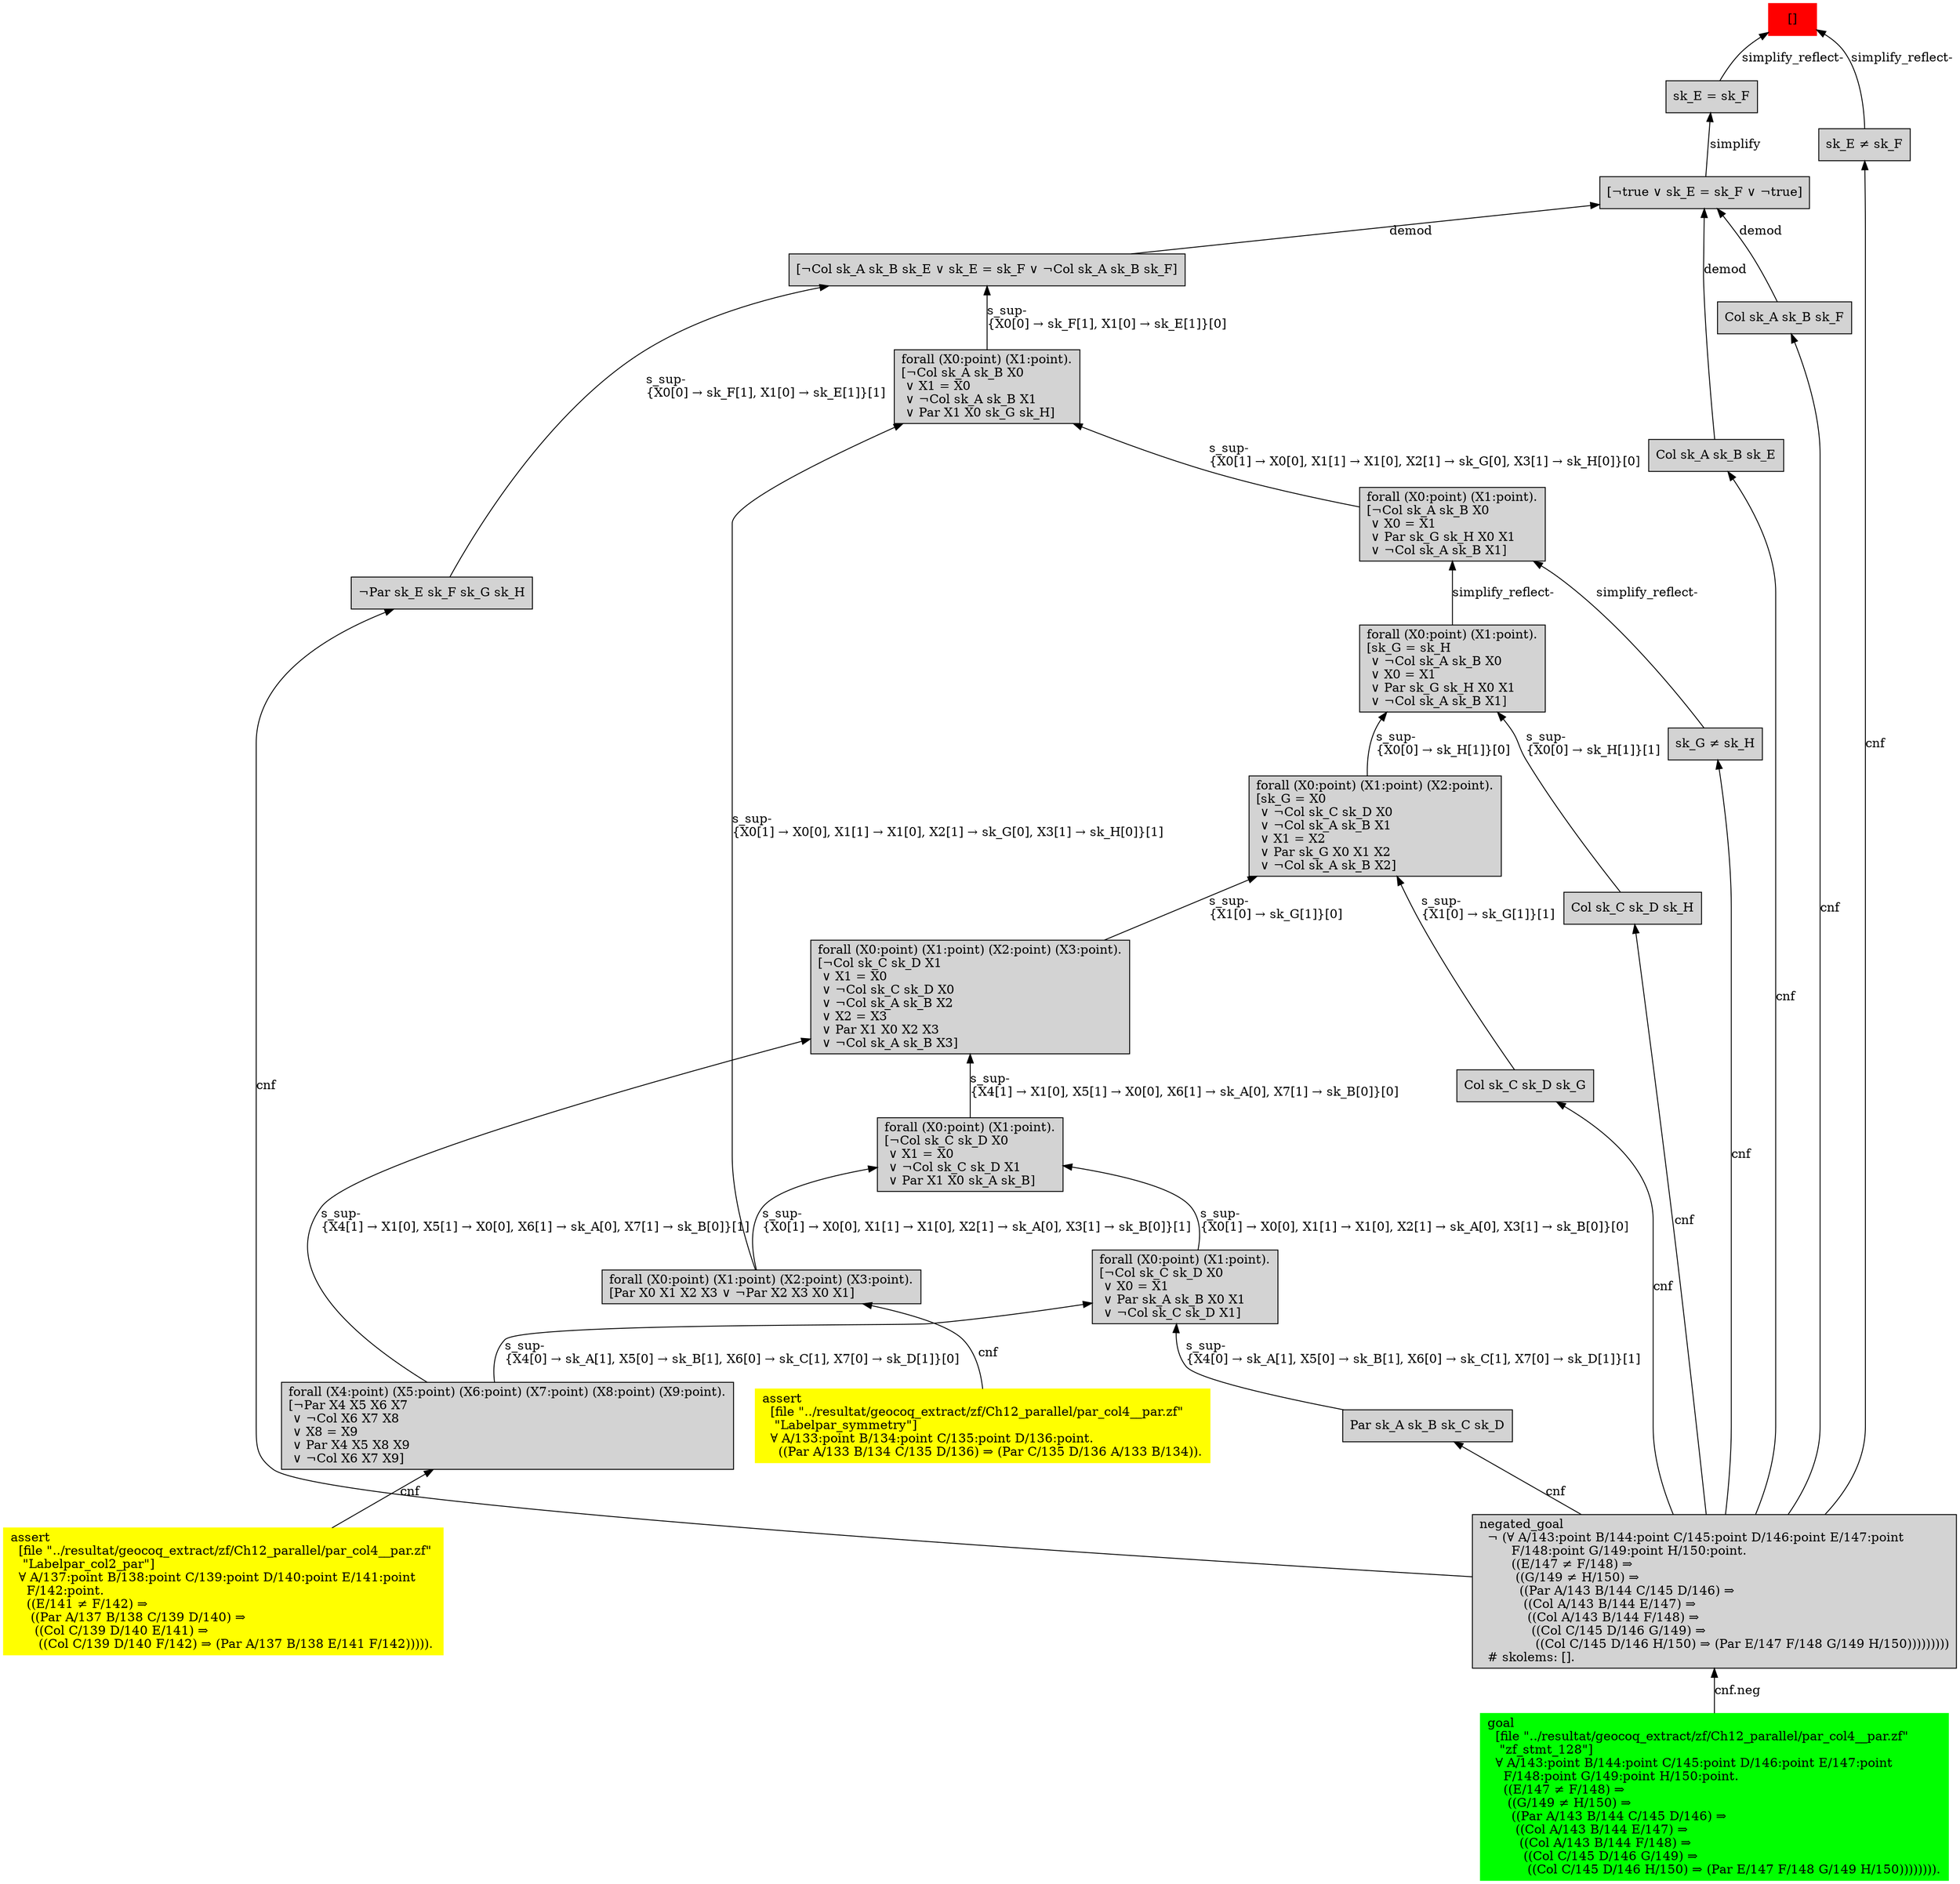 digraph "unsat_graph" {
  vertex_0 [color=red, label="[]", shape=box, style=filled];
  vertex_0 -> vertex_1 [label="simplify_reflect-", dir="back"];
  vertex_1 [shape=box, label="sk_E ≠ sk_F\l", style=filled];
  vertex_1 -> vertex_2 [label="cnf", dir="back"];
  vertex_2 [shape=box, label="negated_goal\l  ¬ (∀ A/143:point B/144:point C/145:point D/146:point E/147:point \l        F/148:point G/149:point H/150:point.\l        ((E/147 ≠ F/148) ⇒\l         ((G/149 ≠ H/150) ⇒\l          ((Par A/143 B/144 C/145 D/146) ⇒\l           ((Col A/143 B/144 E/147) ⇒\l            ((Col A/143 B/144 F/148) ⇒\l             ((Col C/145 D/146 G/149) ⇒\l              ((Col C/145 D/146 H/150) ⇒ (Par E/147 F/148 G/149 H/150)))))))))\l  # skolems: [].\l", style=filled];
  vertex_2 -> vertex_3 [label="cnf.neg", dir="back"];
  vertex_3 [color=green, shape=box, label="goal\l  [file \"../resultat/geocoq_extract/zf/Ch12_parallel/par_col4__par.zf\" \l   \"zf_stmt_128\"]\l  ∀ A/143:point B/144:point C/145:point D/146:point E/147:point \l    F/148:point G/149:point H/150:point.\l    ((E/147 ≠ F/148) ⇒\l     ((G/149 ≠ H/150) ⇒\l      ((Par A/143 B/144 C/145 D/146) ⇒\l       ((Col A/143 B/144 E/147) ⇒\l        ((Col A/143 B/144 F/148) ⇒\l         ((Col C/145 D/146 G/149) ⇒\l          ((Col C/145 D/146 H/150) ⇒ (Par E/147 F/148 G/149 H/150)))))))).\l", style=filled];
  vertex_0 -> vertex_4 [label="simplify_reflect-", dir="back"];
  vertex_4 [shape=box, label="sk_E = sk_F\l", style=filled];
  vertex_4 -> vertex_5 [label="simplify", dir="back"];
  vertex_5 [shape=box, label="[¬true ∨ sk_E = sk_F ∨ ¬true]\l", style=filled];
  vertex_5 -> vertex_6 [label="demod", dir="back"];
  vertex_6 [shape=box, label="Col sk_A sk_B sk_F\l", style=filled];
  vertex_6 -> vertex_2 [label="cnf", dir="back"];
  vertex_5 -> vertex_7 [label="demod", dir="back"];
  vertex_7 [shape=box, label="Col sk_A sk_B sk_E\l", style=filled];
  vertex_7 -> vertex_2 [label="cnf", dir="back"];
  vertex_5 -> vertex_8 [label="demod", dir="back"];
  vertex_8 [shape=box, label="[¬Col sk_A sk_B sk_E ∨ sk_E = sk_F ∨ ¬Col sk_A sk_B sk_F]\l", style=filled];
  vertex_8 -> vertex_9 [label="s_sup-\l\{X0[0] → sk_F[1], X1[0] → sk_E[1]\}[1]\l", dir="back"];
  vertex_9 [shape=box, label="¬Par sk_E sk_F sk_G sk_H\l", style=filled];
  vertex_9 -> vertex_2 [label="cnf", dir="back"];
  vertex_8 -> vertex_10 [label="s_sup-\l\{X0[0] → sk_F[1], X1[0] → sk_E[1]\}[0]\l", dir="back"];
  vertex_10 [shape=box, label="forall (X0:point) (X1:point).\l[¬Col sk_A sk_B X0\l ∨ X1 = X0\l ∨ ¬Col sk_A sk_B X1\l ∨ Par X1 X0 sk_G sk_H]\l", style=filled];
  vertex_10 -> vertex_11 [label="s_sup-\l\{X0[1] → X0[0], X1[1] → X1[0], X2[1] → sk_G[0], X3[1] → sk_H[0]\}[1]\l", dir="back"];
  vertex_11 [shape=box, label="forall (X0:point) (X1:point) (X2:point) (X3:point).\l[Par X0 X1 X2 X3 ∨ ¬Par X2 X3 X0 X1]\l", style=filled];
  vertex_11 -> vertex_12 [label="cnf", dir="back"];
  vertex_12 [color=yellow, shape=box, label="assert\l  [file \"../resultat/geocoq_extract/zf/Ch12_parallel/par_col4__par.zf\" \l   \"Labelpar_symmetry\"]\l  ∀ A/133:point B/134:point C/135:point D/136:point.\l    ((Par A/133 B/134 C/135 D/136) ⇒ (Par C/135 D/136 A/133 B/134)).\l", style=filled];
  vertex_10 -> vertex_13 [label="s_sup-\l\{X0[1] → X0[0], X1[1] → X1[0], X2[1] → sk_G[0], X3[1] → sk_H[0]\}[0]\l", dir="back"];
  vertex_13 [shape=box, label="forall (X0:point) (X1:point).\l[¬Col sk_A sk_B X0\l ∨ X0 = X1\l ∨ Par sk_G sk_H X0 X1\l ∨ ¬Col sk_A sk_B X1]\l", style=filled];
  vertex_13 -> vertex_14 [label="simplify_reflect-", dir="back"];
  vertex_14 [shape=box, label="sk_G ≠ sk_H\l", style=filled];
  vertex_14 -> vertex_2 [label="cnf", dir="back"];
  vertex_13 -> vertex_15 [label="simplify_reflect-", dir="back"];
  vertex_15 [shape=box, label="forall (X0:point) (X1:point).\l[sk_G = sk_H\l ∨ ¬Col sk_A sk_B X0\l ∨ X0 = X1\l ∨ Par sk_G sk_H X0 X1\l ∨ ¬Col sk_A sk_B X1]\l", style=filled];
  vertex_15 -> vertex_16 [label="s_sup-\l\{X0[0] → sk_H[1]\}[0]\l", dir="back"];
  vertex_16 [shape=box, label="forall (X0:point) (X1:point) (X2:point).\l[sk_G = X0\l ∨ ¬Col sk_C sk_D X0\l ∨ ¬Col sk_A sk_B X1\l ∨ X1 = X2\l ∨ Par sk_G X0 X1 X2\l ∨ ¬Col sk_A sk_B X2]\l", style=filled];
  vertex_16 -> vertex_17 [label="s_sup-\l\{X1[0] → sk_G[1]\}[0]\l", dir="back"];
  vertex_17 [shape=box, label="forall (X0:point) (X1:point) (X2:point) (X3:point).\l[¬Col sk_C sk_D X1\l ∨ X1 = X0\l ∨ ¬Col sk_C sk_D X0\l ∨ ¬Col sk_A sk_B X2\l ∨ X2 = X3\l ∨ Par X1 X0 X2 X3\l ∨ ¬Col sk_A sk_B X3]\l", style=filled];
  vertex_17 -> vertex_18 [label="s_sup-\l\{X4[1] → X1[0], X5[1] → X0[0], X6[1] → sk_A[0], X7[1] → sk_B[0]\}[1]\l", dir="back"];
  vertex_18 [shape=box, label="forall (X4:point) (X5:point) (X6:point) (X7:point) (X8:point) (X9:point).\l[¬Par X4 X5 X6 X7\l ∨ ¬Col X6 X7 X8\l ∨ X8 = X9\l ∨ Par X4 X5 X8 X9\l ∨ ¬Col X6 X7 X9]\l", style=filled];
  vertex_18 -> vertex_19 [label="cnf", dir="back"];
  vertex_19 [color=yellow, shape=box, label="assert\l  [file \"../resultat/geocoq_extract/zf/Ch12_parallel/par_col4__par.zf\" \l   \"Labelpar_col2_par\"]\l  ∀ A/137:point B/138:point C/139:point D/140:point E/141:point \l    F/142:point.\l    ((E/141 ≠ F/142) ⇒\l     ((Par A/137 B/138 C/139 D/140) ⇒\l      ((Col C/139 D/140 E/141) ⇒\l       ((Col C/139 D/140 F/142) ⇒ (Par A/137 B/138 E/141 F/142))))).\l", style=filled];
  vertex_17 -> vertex_20 [label="s_sup-\l\{X4[1] → X1[0], X5[1] → X0[0], X6[1] → sk_A[0], X7[1] → sk_B[0]\}[0]\l", dir="back"];
  vertex_20 [shape=box, label="forall (X0:point) (X1:point).\l[¬Col sk_C sk_D X0\l ∨ X1 = X0\l ∨ ¬Col sk_C sk_D X1\l ∨ Par X1 X0 sk_A sk_B]\l", style=filled];
  vertex_20 -> vertex_11 [label="s_sup-\l\{X0[1] → X0[0], X1[1] → X1[0], X2[1] → sk_A[0], X3[1] → sk_B[0]\}[1]\l", dir="back"];
  vertex_20 -> vertex_21 [label="s_sup-\l\{X0[1] → X0[0], X1[1] → X1[0], X2[1] → sk_A[0], X3[1] → sk_B[0]\}[0]\l", dir="back"];
  vertex_21 [shape=box, label="forall (X0:point) (X1:point).\l[¬Col sk_C sk_D X0\l ∨ X0 = X1\l ∨ Par sk_A sk_B X0 X1\l ∨ ¬Col sk_C sk_D X1]\l", style=filled];
  vertex_21 -> vertex_18 [label="s_sup-\l\{X4[0] → sk_A[1], X5[0] → sk_B[1], X6[0] → sk_C[1], X7[0] → sk_D[1]\}[0]\l", dir="back"];
  vertex_21 -> vertex_22 [label="s_sup-\l\{X4[0] → sk_A[1], X5[0] → sk_B[1], X6[0] → sk_C[1], X7[0] → sk_D[1]\}[1]\l", dir="back"];
  vertex_22 [shape=box, label="Par sk_A sk_B sk_C sk_D\l", style=filled];
  vertex_22 -> vertex_2 [label="cnf", dir="back"];
  vertex_16 -> vertex_23 [label="s_sup-\l\{X1[0] → sk_G[1]\}[1]\l", dir="back"];
  vertex_23 [shape=box, label="Col sk_C sk_D sk_G\l", style=filled];
  vertex_23 -> vertex_2 [label="cnf", dir="back"];
  vertex_15 -> vertex_24 [label="s_sup-\l\{X0[0] → sk_H[1]\}[1]\l", dir="back"];
  vertex_24 [shape=box, label="Col sk_C sk_D sk_H\l", style=filled];
  vertex_24 -> vertex_2 [label="cnf", dir="back"];
  }


